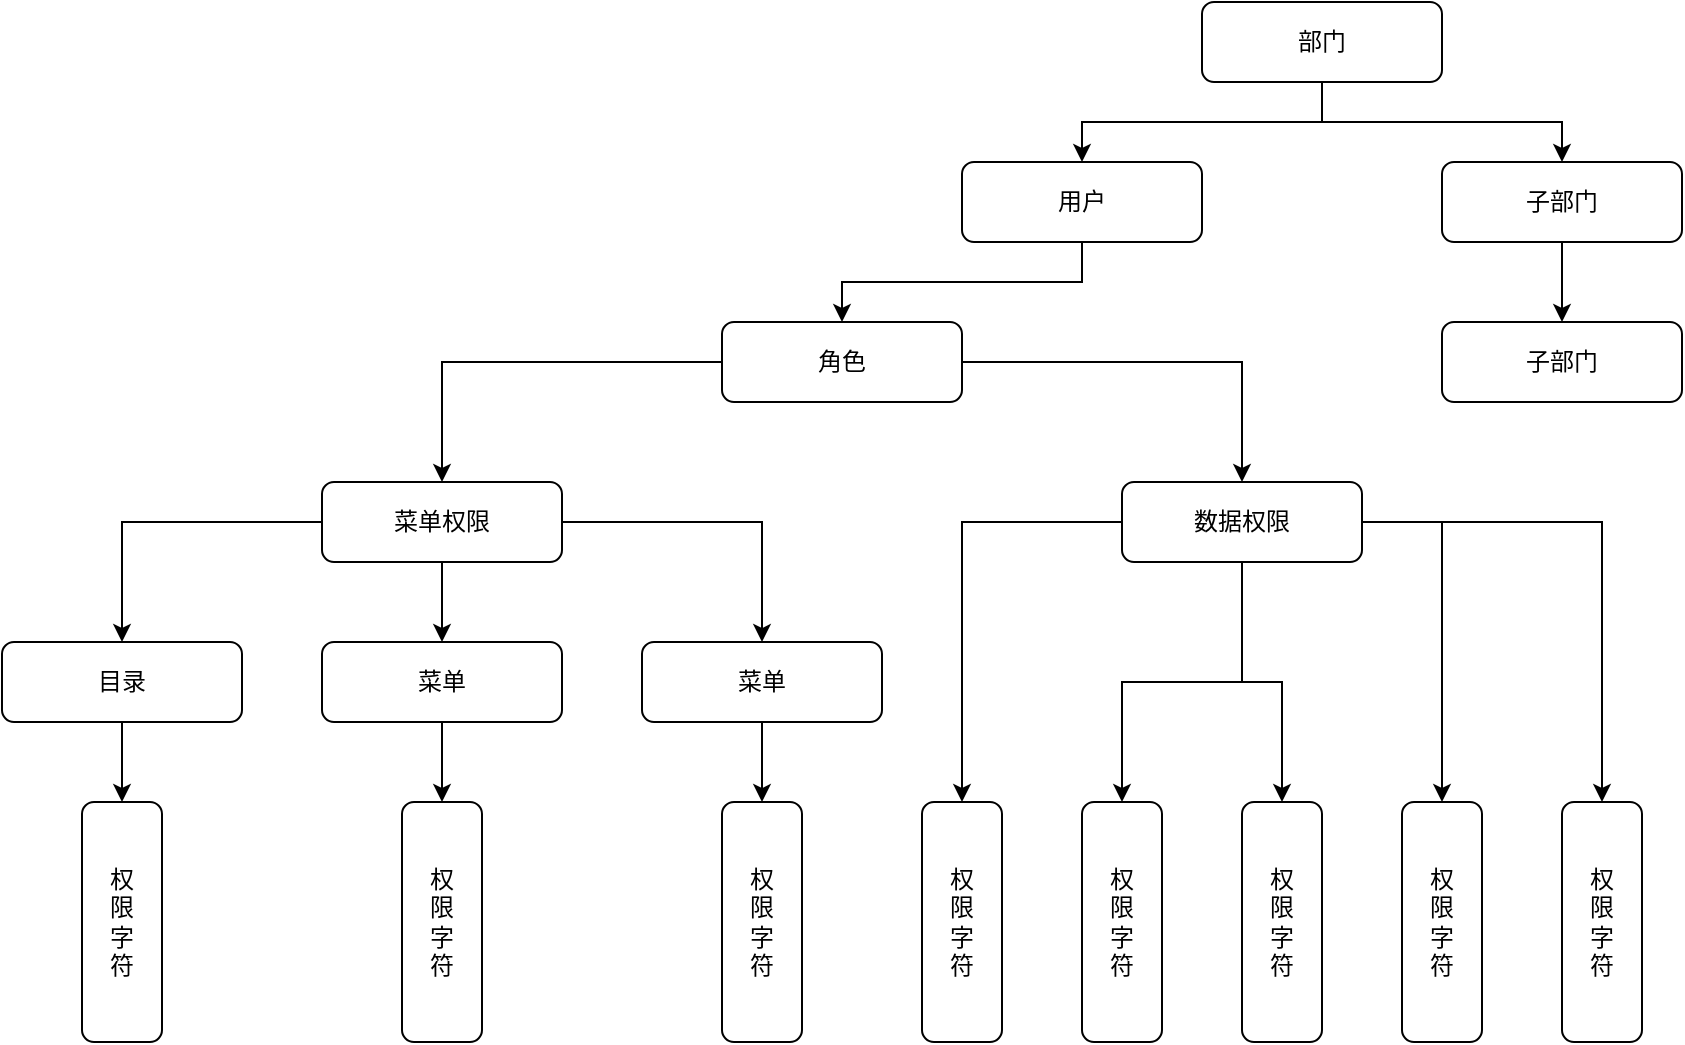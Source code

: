 <mxfile version="22.0.8" type="github">
  <diagram id="C5RBs43oDa-KdzZeNtuy" name="Page-1">
    <mxGraphModel dx="2824" dy="1289" grid="1" gridSize="10" guides="1" tooltips="1" connect="1" arrows="1" fold="1" page="0" pageScale="1" pageWidth="827" pageHeight="1169" math="0" shadow="0">
      <root>
        <mxCell id="WIyWlLk6GJQsqaUBKTNV-0" />
        <mxCell id="WIyWlLk6GJQsqaUBKTNV-1" parent="WIyWlLk6GJQsqaUBKTNV-0" />
        <mxCell id="RCS5-jlwfFJBThqvcFoG-29" style="edgeStyle=orthogonalEdgeStyle;rounded=0;orthogonalLoop=1;jettySize=auto;html=1;entryX=0.5;entryY=0;entryDx=0;entryDy=0;" edge="1" parent="WIyWlLk6GJQsqaUBKTNV-1" source="WIyWlLk6GJQsqaUBKTNV-3" target="RCS5-jlwfFJBThqvcFoG-2">
          <mxGeometry relative="1" as="geometry" />
        </mxCell>
        <mxCell id="RCS5-jlwfFJBThqvcFoG-32" style="edgeStyle=orthogonalEdgeStyle;rounded=0;orthogonalLoop=1;jettySize=auto;html=1;entryX=0.5;entryY=0;entryDx=0;entryDy=0;" edge="1" parent="WIyWlLk6GJQsqaUBKTNV-1" source="WIyWlLk6GJQsqaUBKTNV-3" target="RCS5-jlwfFJBThqvcFoG-0">
          <mxGeometry relative="1" as="geometry" />
        </mxCell>
        <mxCell id="WIyWlLk6GJQsqaUBKTNV-3" value="部门" style="rounded=1;whiteSpace=wrap;html=1;fontSize=12;glass=0;strokeWidth=1;shadow=0;" parent="WIyWlLk6GJQsqaUBKTNV-1" vertex="1">
          <mxGeometry x="560" y="40" width="120" height="40" as="geometry" />
        </mxCell>
        <mxCell id="RCS5-jlwfFJBThqvcFoG-34" style="edgeStyle=orthogonalEdgeStyle;rounded=0;orthogonalLoop=1;jettySize=auto;html=1;entryX=0.5;entryY=0;entryDx=0;entryDy=0;" edge="1" parent="WIyWlLk6GJQsqaUBKTNV-1" source="RCS5-jlwfFJBThqvcFoG-0" target="RCS5-jlwfFJBThqvcFoG-1">
          <mxGeometry relative="1" as="geometry" />
        </mxCell>
        <mxCell id="RCS5-jlwfFJBThqvcFoG-0" value="子部门" style="rounded=1;whiteSpace=wrap;html=1;fontSize=12;glass=0;strokeWidth=1;shadow=0;" vertex="1" parent="WIyWlLk6GJQsqaUBKTNV-1">
          <mxGeometry x="680" y="120" width="120" height="40" as="geometry" />
        </mxCell>
        <mxCell id="RCS5-jlwfFJBThqvcFoG-1" value="子部门" style="rounded=1;whiteSpace=wrap;html=1;fontSize=12;glass=0;strokeWidth=1;shadow=0;" vertex="1" parent="WIyWlLk6GJQsqaUBKTNV-1">
          <mxGeometry x="680" y="200" width="120" height="40" as="geometry" />
        </mxCell>
        <mxCell id="RCS5-jlwfFJBThqvcFoG-30" style="edgeStyle=orthogonalEdgeStyle;rounded=0;orthogonalLoop=1;jettySize=auto;html=1;entryX=0.5;entryY=0;entryDx=0;entryDy=0;" edge="1" parent="WIyWlLk6GJQsqaUBKTNV-1" source="RCS5-jlwfFJBThqvcFoG-2" target="RCS5-jlwfFJBThqvcFoG-3">
          <mxGeometry relative="1" as="geometry" />
        </mxCell>
        <mxCell id="RCS5-jlwfFJBThqvcFoG-2" value="用户" style="rounded=1;whiteSpace=wrap;html=1;fontSize=12;glass=0;strokeWidth=1;shadow=0;" vertex="1" parent="WIyWlLk6GJQsqaUBKTNV-1">
          <mxGeometry x="440" y="120" width="120" height="40" as="geometry" />
        </mxCell>
        <mxCell id="RCS5-jlwfFJBThqvcFoG-31" style="edgeStyle=orthogonalEdgeStyle;rounded=0;orthogonalLoop=1;jettySize=auto;html=1;entryX=0.5;entryY=0;entryDx=0;entryDy=0;" edge="1" parent="WIyWlLk6GJQsqaUBKTNV-1" source="RCS5-jlwfFJBThqvcFoG-3" target="RCS5-jlwfFJBThqvcFoG-4">
          <mxGeometry relative="1" as="geometry" />
        </mxCell>
        <mxCell id="RCS5-jlwfFJBThqvcFoG-35" style="edgeStyle=orthogonalEdgeStyle;rounded=0;orthogonalLoop=1;jettySize=auto;html=1;entryX=0.5;entryY=0;entryDx=0;entryDy=0;" edge="1" parent="WIyWlLk6GJQsqaUBKTNV-1" source="RCS5-jlwfFJBThqvcFoG-3" target="RCS5-jlwfFJBThqvcFoG-5">
          <mxGeometry relative="1" as="geometry" />
        </mxCell>
        <mxCell id="RCS5-jlwfFJBThqvcFoG-3" value="角色" style="rounded=1;whiteSpace=wrap;html=1;fontSize=12;glass=0;strokeWidth=1;shadow=0;" vertex="1" parent="WIyWlLk6GJQsqaUBKTNV-1">
          <mxGeometry x="320" y="200" width="120" height="40" as="geometry" />
        </mxCell>
        <mxCell id="RCS5-jlwfFJBThqvcFoG-26" style="edgeStyle=orthogonalEdgeStyle;rounded=0;orthogonalLoop=1;jettySize=auto;html=1;entryX=0.5;entryY=0;entryDx=0;entryDy=0;" edge="1" parent="WIyWlLk6GJQsqaUBKTNV-1" source="RCS5-jlwfFJBThqvcFoG-4" target="RCS5-jlwfFJBThqvcFoG-7">
          <mxGeometry relative="1" as="geometry" />
        </mxCell>
        <mxCell id="RCS5-jlwfFJBThqvcFoG-27" style="edgeStyle=orthogonalEdgeStyle;rounded=0;orthogonalLoop=1;jettySize=auto;html=1;exitX=0.5;exitY=1;exitDx=0;exitDy=0;entryX=0.5;entryY=0;entryDx=0;entryDy=0;" edge="1" parent="WIyWlLk6GJQsqaUBKTNV-1" source="RCS5-jlwfFJBThqvcFoG-4" target="RCS5-jlwfFJBThqvcFoG-8">
          <mxGeometry relative="1" as="geometry" />
        </mxCell>
        <mxCell id="RCS5-jlwfFJBThqvcFoG-28" style="edgeStyle=orthogonalEdgeStyle;rounded=0;orthogonalLoop=1;jettySize=auto;html=1;entryX=0.5;entryY=0;entryDx=0;entryDy=0;" edge="1" parent="WIyWlLk6GJQsqaUBKTNV-1" source="RCS5-jlwfFJBThqvcFoG-4" target="RCS5-jlwfFJBThqvcFoG-9">
          <mxGeometry relative="1" as="geometry" />
        </mxCell>
        <mxCell id="RCS5-jlwfFJBThqvcFoG-4" value="菜单权限" style="rounded=1;whiteSpace=wrap;html=1;fontSize=12;glass=0;strokeWidth=1;shadow=0;" vertex="1" parent="WIyWlLk6GJQsqaUBKTNV-1">
          <mxGeometry x="120" y="280" width="120" height="40" as="geometry" />
        </mxCell>
        <mxCell id="RCS5-jlwfFJBThqvcFoG-36" style="edgeStyle=orthogonalEdgeStyle;rounded=0;orthogonalLoop=1;jettySize=auto;html=1;entryX=0.5;entryY=0;entryDx=0;entryDy=0;" edge="1" parent="WIyWlLk6GJQsqaUBKTNV-1" source="RCS5-jlwfFJBThqvcFoG-5" target="RCS5-jlwfFJBThqvcFoG-14">
          <mxGeometry relative="1" as="geometry" />
        </mxCell>
        <mxCell id="RCS5-jlwfFJBThqvcFoG-37" style="edgeStyle=orthogonalEdgeStyle;rounded=0;orthogonalLoop=1;jettySize=auto;html=1;entryX=0.5;entryY=0;entryDx=0;entryDy=0;" edge="1" parent="WIyWlLk6GJQsqaUBKTNV-1" source="RCS5-jlwfFJBThqvcFoG-5" target="RCS5-jlwfFJBThqvcFoG-15">
          <mxGeometry relative="1" as="geometry" />
        </mxCell>
        <mxCell id="RCS5-jlwfFJBThqvcFoG-38" style="edgeStyle=orthogonalEdgeStyle;rounded=0;orthogonalLoop=1;jettySize=auto;html=1;entryX=0.5;entryY=0;entryDx=0;entryDy=0;" edge="1" parent="WIyWlLk6GJQsqaUBKTNV-1" source="RCS5-jlwfFJBThqvcFoG-5" target="RCS5-jlwfFJBThqvcFoG-16">
          <mxGeometry relative="1" as="geometry" />
        </mxCell>
        <mxCell id="RCS5-jlwfFJBThqvcFoG-39" style="edgeStyle=orthogonalEdgeStyle;rounded=0;orthogonalLoop=1;jettySize=auto;html=1;" edge="1" parent="WIyWlLk6GJQsqaUBKTNV-1" source="RCS5-jlwfFJBThqvcFoG-5" target="RCS5-jlwfFJBThqvcFoG-17">
          <mxGeometry relative="1" as="geometry" />
        </mxCell>
        <mxCell id="RCS5-jlwfFJBThqvcFoG-40" style="edgeStyle=orthogonalEdgeStyle;rounded=0;orthogonalLoop=1;jettySize=auto;html=1;entryX=0.5;entryY=0;entryDx=0;entryDy=0;" edge="1" parent="WIyWlLk6GJQsqaUBKTNV-1" source="RCS5-jlwfFJBThqvcFoG-5" target="RCS5-jlwfFJBThqvcFoG-20">
          <mxGeometry relative="1" as="geometry" />
        </mxCell>
        <mxCell id="RCS5-jlwfFJBThqvcFoG-5" value="数据权限" style="rounded=1;whiteSpace=wrap;html=1;fontSize=12;glass=0;strokeWidth=1;shadow=0;" vertex="1" parent="WIyWlLk6GJQsqaUBKTNV-1">
          <mxGeometry x="520" y="280" width="120" height="40" as="geometry" />
        </mxCell>
        <mxCell id="RCS5-jlwfFJBThqvcFoG-41" style="edgeStyle=orthogonalEdgeStyle;rounded=0;orthogonalLoop=1;jettySize=auto;html=1;entryX=0.5;entryY=0;entryDx=0;entryDy=0;" edge="1" parent="WIyWlLk6GJQsqaUBKTNV-1" source="RCS5-jlwfFJBThqvcFoG-7" target="RCS5-jlwfFJBThqvcFoG-10">
          <mxGeometry relative="1" as="geometry" />
        </mxCell>
        <mxCell id="RCS5-jlwfFJBThqvcFoG-7" value="目录" style="rounded=1;whiteSpace=wrap;html=1;fontSize=12;glass=0;strokeWidth=1;shadow=0;" vertex="1" parent="WIyWlLk6GJQsqaUBKTNV-1">
          <mxGeometry x="-40" y="360" width="120" height="40" as="geometry" />
        </mxCell>
        <mxCell id="RCS5-jlwfFJBThqvcFoG-42" style="edgeStyle=orthogonalEdgeStyle;rounded=0;orthogonalLoop=1;jettySize=auto;html=1;entryX=0.5;entryY=0;entryDx=0;entryDy=0;" edge="1" parent="WIyWlLk6GJQsqaUBKTNV-1" source="RCS5-jlwfFJBThqvcFoG-8" target="RCS5-jlwfFJBThqvcFoG-12">
          <mxGeometry relative="1" as="geometry" />
        </mxCell>
        <mxCell id="RCS5-jlwfFJBThqvcFoG-8" value="菜单" style="rounded=1;whiteSpace=wrap;html=1;fontSize=12;glass=0;strokeWidth=1;shadow=0;" vertex="1" parent="WIyWlLk6GJQsqaUBKTNV-1">
          <mxGeometry x="120" y="360" width="120" height="40" as="geometry" />
        </mxCell>
        <mxCell id="RCS5-jlwfFJBThqvcFoG-43" style="edgeStyle=orthogonalEdgeStyle;rounded=0;orthogonalLoop=1;jettySize=auto;html=1;entryX=0.5;entryY=0;entryDx=0;entryDy=0;" edge="1" parent="WIyWlLk6GJQsqaUBKTNV-1" source="RCS5-jlwfFJBThqvcFoG-9" target="RCS5-jlwfFJBThqvcFoG-13">
          <mxGeometry relative="1" as="geometry" />
        </mxCell>
        <mxCell id="RCS5-jlwfFJBThqvcFoG-9" value="菜单" style="rounded=1;whiteSpace=wrap;html=1;fontSize=12;glass=0;strokeWidth=1;shadow=0;" vertex="1" parent="WIyWlLk6GJQsqaUBKTNV-1">
          <mxGeometry x="280" y="360" width="120" height="40" as="geometry" />
        </mxCell>
        <mxCell id="RCS5-jlwfFJBThqvcFoG-10" value="&lt;p style=&quot;font-size: 12px;&quot;&gt;权限字符&lt;/p&gt;" style="rounded=1;whiteSpace=wrap;html=1;fontSize=12;glass=0;strokeWidth=1;shadow=0;align=center;horizontal=1;labelBackgroundColor=none;labelBorderColor=none;flipH=0;flipV=0;direction=east;textDirection=ltr;labelPosition=center;verticalLabelPosition=middle;verticalAlign=middle;fontStyle=0;fontFamily=Helvetica;gradientColor=none;spacing=10;" vertex="1" parent="WIyWlLk6GJQsqaUBKTNV-1">
          <mxGeometry y="440" width="40" height="120" as="geometry" />
        </mxCell>
        <mxCell id="RCS5-jlwfFJBThqvcFoG-12" value="&lt;p style=&quot;font-size: 12px;&quot;&gt;权限字符&lt;/p&gt;" style="rounded=1;whiteSpace=wrap;html=1;fontSize=12;glass=0;strokeWidth=1;shadow=0;align=center;horizontal=1;labelBackgroundColor=none;labelBorderColor=none;flipH=0;flipV=0;direction=east;textDirection=ltr;labelPosition=center;verticalLabelPosition=middle;verticalAlign=middle;fontStyle=0;fontFamily=Helvetica;gradientColor=none;spacing=10;" vertex="1" parent="WIyWlLk6GJQsqaUBKTNV-1">
          <mxGeometry x="160" y="440" width="40" height="120" as="geometry" />
        </mxCell>
        <mxCell id="RCS5-jlwfFJBThqvcFoG-13" value="&lt;p style=&quot;font-size: 12px;&quot;&gt;权限字符&lt;/p&gt;" style="rounded=1;whiteSpace=wrap;html=1;fontSize=12;glass=0;strokeWidth=1;shadow=0;align=center;horizontal=1;labelBackgroundColor=none;labelBorderColor=none;flipH=0;flipV=0;direction=east;textDirection=ltr;labelPosition=center;verticalLabelPosition=middle;verticalAlign=middle;fontStyle=0;fontFamily=Helvetica;gradientColor=none;spacing=10;" vertex="1" parent="WIyWlLk6GJQsqaUBKTNV-1">
          <mxGeometry x="320" y="440" width="40" height="120" as="geometry" />
        </mxCell>
        <mxCell id="RCS5-jlwfFJBThqvcFoG-14" value="&lt;p style=&quot;font-size: 12px;&quot;&gt;权限字符&lt;/p&gt;" style="rounded=1;whiteSpace=wrap;html=1;fontSize=12;glass=0;strokeWidth=1;shadow=0;align=center;horizontal=1;labelBackgroundColor=none;labelBorderColor=none;flipH=0;flipV=0;direction=east;textDirection=ltr;labelPosition=center;verticalLabelPosition=middle;verticalAlign=middle;fontStyle=0;fontFamily=Helvetica;gradientColor=none;spacing=10;" vertex="1" parent="WIyWlLk6GJQsqaUBKTNV-1">
          <mxGeometry x="420" y="440" width="40" height="120" as="geometry" />
        </mxCell>
        <mxCell id="RCS5-jlwfFJBThqvcFoG-15" value="&lt;p style=&quot;font-size: 12px;&quot;&gt;权限字符&lt;/p&gt;" style="rounded=1;whiteSpace=wrap;html=1;fontSize=12;glass=0;strokeWidth=1;shadow=0;align=center;horizontal=1;labelBackgroundColor=none;labelBorderColor=none;flipH=0;flipV=0;direction=east;textDirection=ltr;labelPosition=center;verticalLabelPosition=middle;verticalAlign=middle;fontStyle=0;fontFamily=Helvetica;gradientColor=none;spacing=10;" vertex="1" parent="WIyWlLk6GJQsqaUBKTNV-1">
          <mxGeometry x="500" y="440" width="40" height="120" as="geometry" />
        </mxCell>
        <mxCell id="RCS5-jlwfFJBThqvcFoG-16" value="&lt;p style=&quot;font-size: 12px;&quot;&gt;权限字符&lt;/p&gt;" style="rounded=1;whiteSpace=wrap;html=1;fontSize=12;glass=0;strokeWidth=1;shadow=0;align=center;horizontal=1;labelBackgroundColor=none;labelBorderColor=none;flipH=0;flipV=0;direction=east;textDirection=ltr;labelPosition=center;verticalLabelPosition=middle;verticalAlign=middle;fontStyle=0;fontFamily=Helvetica;gradientColor=none;spacing=10;" vertex="1" parent="WIyWlLk6GJQsqaUBKTNV-1">
          <mxGeometry x="580" y="440" width="40" height="120" as="geometry" />
        </mxCell>
        <mxCell id="RCS5-jlwfFJBThqvcFoG-17" value="&lt;p style=&quot;font-size: 12px;&quot;&gt;权限字符&lt;/p&gt;" style="rounded=1;whiteSpace=wrap;html=1;fontSize=12;glass=0;strokeWidth=1;shadow=0;align=center;horizontal=1;labelBackgroundColor=none;labelBorderColor=none;flipH=0;flipV=0;direction=east;textDirection=ltr;labelPosition=center;verticalLabelPosition=middle;verticalAlign=middle;fontStyle=0;fontFamily=Helvetica;gradientColor=none;spacing=10;" vertex="1" parent="WIyWlLk6GJQsqaUBKTNV-1">
          <mxGeometry x="660" y="440" width="40" height="120" as="geometry" />
        </mxCell>
        <mxCell id="RCS5-jlwfFJBThqvcFoG-20" value="&lt;p style=&quot;font-size: 12px;&quot;&gt;权限字符&lt;/p&gt;" style="rounded=1;whiteSpace=wrap;html=1;fontSize=12;glass=0;strokeWidth=1;shadow=0;align=center;horizontal=1;labelBackgroundColor=none;labelBorderColor=none;flipH=0;flipV=0;direction=east;textDirection=ltr;labelPosition=center;verticalLabelPosition=middle;verticalAlign=middle;fontStyle=0;fontFamily=Helvetica;gradientColor=none;spacing=10;" vertex="1" parent="WIyWlLk6GJQsqaUBKTNV-1">
          <mxGeometry x="740" y="440" width="40" height="120" as="geometry" />
        </mxCell>
      </root>
    </mxGraphModel>
  </diagram>
</mxfile>
